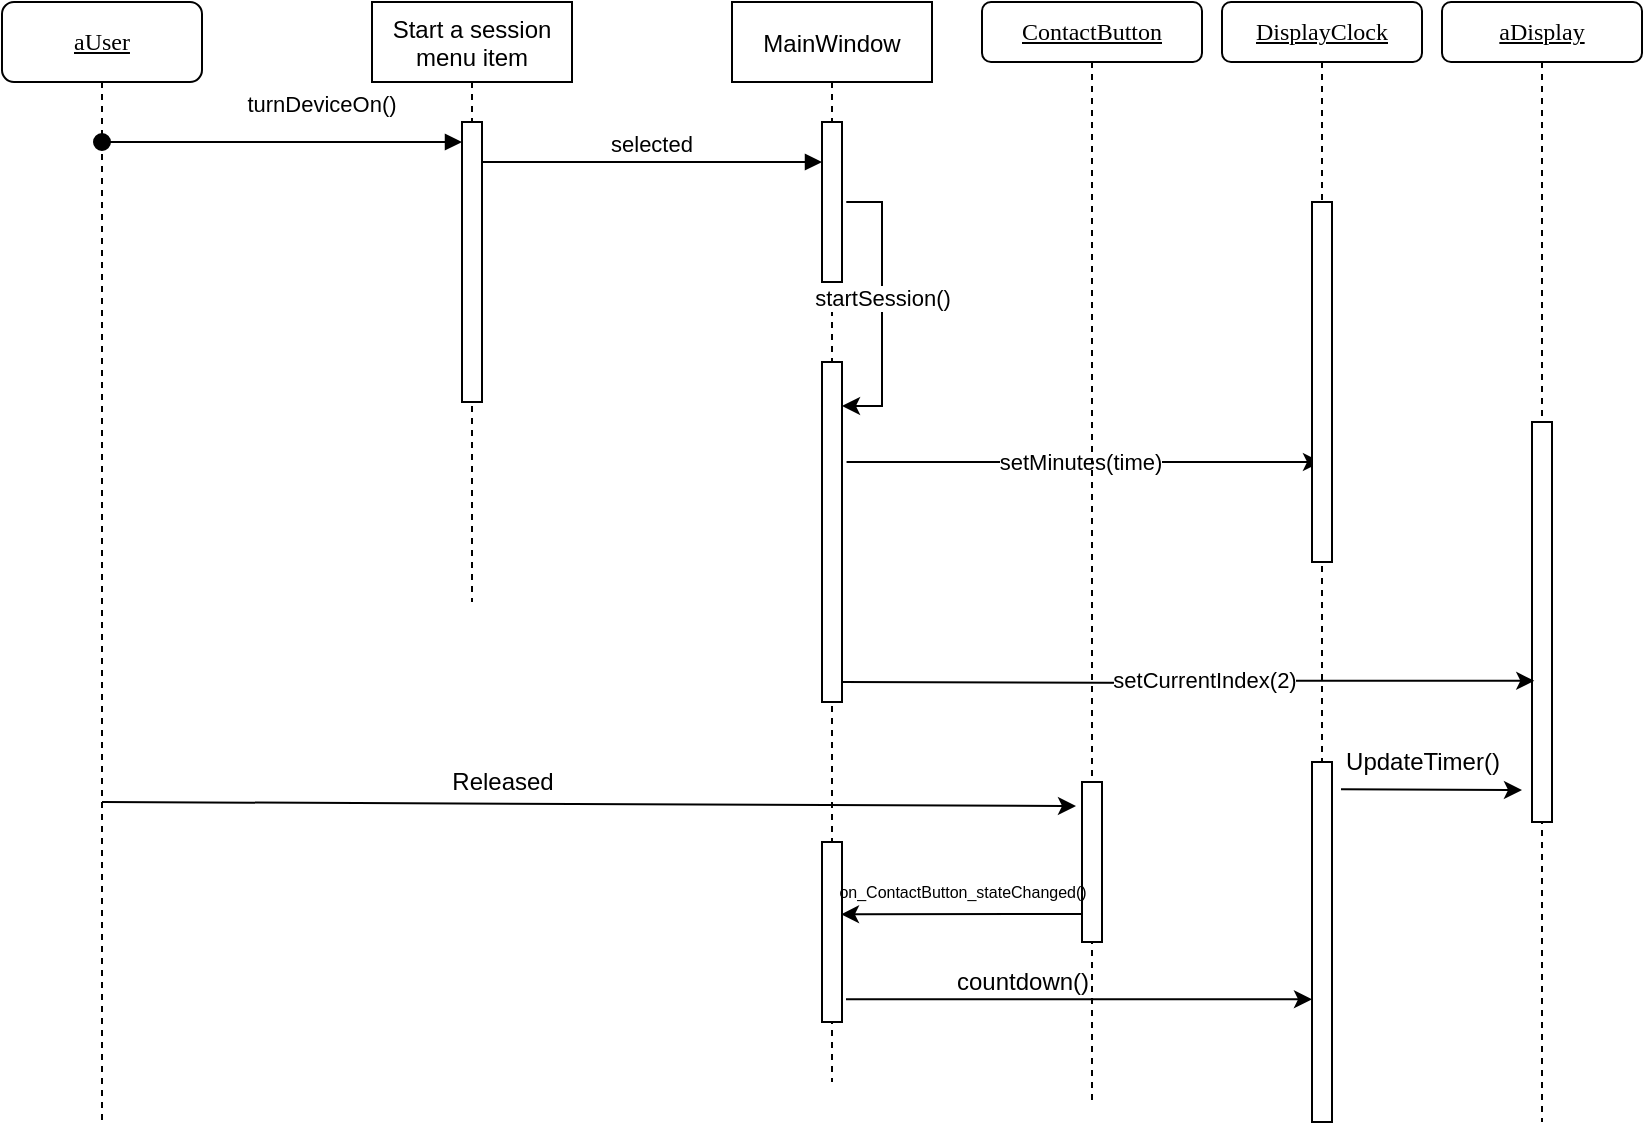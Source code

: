 <mxfile version="15.8.7"><diagram id="kgpKYQtTHZ0yAKxKKP6v" name="Page-1"><mxGraphModel dx="1192" dy="1782" grid="1" gridSize="10" guides="1" tooltips="1" connect="1" arrows="1" fold="1" page="1" pageScale="1" pageWidth="850" pageHeight="1100" math="0" shadow="0"><root><mxCell id="0"/><mxCell id="1" parent="0"/><mxCell id="3nuBFxr9cyL0pnOWT2aG-1" value="Start a session&#10;menu item" style="shape=umlLifeline;perimeter=lifelinePerimeter;container=1;collapsible=0;recursiveResize=0;rounded=0;shadow=0;strokeWidth=1;" parent="1" vertex="1"><mxGeometry x="215" y="-1050" width="100" height="300" as="geometry"/></mxCell><mxCell id="3nuBFxr9cyL0pnOWT2aG-2" value="" style="points=[];perimeter=orthogonalPerimeter;rounded=0;shadow=0;strokeWidth=1;" parent="3nuBFxr9cyL0pnOWT2aG-1" vertex="1"><mxGeometry x="45" y="60" width="10" height="140" as="geometry"/></mxCell><mxCell id="3nuBFxr9cyL0pnOWT2aG-5" value="MainWindow" style="shape=umlLifeline;perimeter=lifelinePerimeter;container=1;collapsible=0;recursiveResize=0;rounded=0;shadow=0;strokeWidth=1;" parent="1" vertex="1"><mxGeometry x="395" y="-1050" width="100" height="540" as="geometry"/></mxCell><mxCell id="30b9JYWFd-3aJWwnfedG-12" value="" style="points=[];perimeter=orthogonalPerimeter;rounded=0;shadow=0;strokeWidth=1;" vertex="1" parent="3nuBFxr9cyL0pnOWT2aG-5"><mxGeometry x="45" y="60" width="10" height="80" as="geometry"/></mxCell><mxCell id="30b9JYWFd-3aJWwnfedG-16" value="" style="points=[];perimeter=orthogonalPerimeter;rounded=0;shadow=0;strokeWidth=1;" vertex="1" parent="3nuBFxr9cyL0pnOWT2aG-5"><mxGeometry x="45" y="180" width="10" height="170" as="geometry"/></mxCell><mxCell id="30b9JYWFd-3aJWwnfedG-10" value="startSession()" style="edgeStyle=orthogonalEdgeStyle;rounded=0;orthogonalLoop=1;jettySize=auto;html=1;exitX=1.214;exitY=0.5;exitDx=0;exitDy=0;exitPerimeter=0;" edge="1" parent="3nuBFxr9cyL0pnOWT2aG-5" source="30b9JYWFd-3aJWwnfedG-12" target="30b9JYWFd-3aJWwnfedG-16"><mxGeometry x="-0.054" relative="1" as="geometry"><mxPoint x="65.0" y="100" as="sourcePoint"/><mxPoint x="179.5" y="100" as="targetPoint"/><Array as="points"><mxPoint x="75" y="100"/><mxPoint x="75" y="202"/></Array><mxPoint as="offset"/></mxGeometry></mxCell><mxCell id="30b9JYWFd-3aJWwnfedG-18" value="setMinutes(time)" style="edgeStyle=orthogonalEdgeStyle;rounded=0;orthogonalLoop=1;jettySize=auto;html=1;exitX=1.214;exitY=0.5;exitDx=0;exitDy=0;exitPerimeter=0;" edge="1" parent="3nuBFxr9cyL0pnOWT2aG-5" target="30b9JYWFd-3aJWwnfedG-23"><mxGeometry x="-0.015" relative="1" as="geometry"><mxPoint x="57.28" y="230" as="sourcePoint"/><mxPoint x="55.0" y="331.68" as="targetPoint"/><Array as="points"><mxPoint x="135" y="230"/><mxPoint x="135" y="230"/></Array><mxPoint as="offset"/></mxGeometry></mxCell><mxCell id="30b9JYWFd-3aJWwnfedG-30" value="" style="points=[];perimeter=orthogonalPerimeter;rounded=0;shadow=0;strokeWidth=1;" vertex="1" parent="3nuBFxr9cyL0pnOWT2aG-5"><mxGeometry x="45" y="420" width="10" height="90" as="geometry"/></mxCell><mxCell id="3nuBFxr9cyL0pnOWT2aG-8" value="selected" style="verticalAlign=bottom;endArrow=block;entryX=0;entryY=0;shadow=0;strokeWidth=1;" parent="1" source="3nuBFxr9cyL0pnOWT2aG-2" edge="1"><mxGeometry relative="1" as="geometry"><mxPoint x="370" y="-970" as="sourcePoint"/><mxPoint x="440" y="-970.0" as="targetPoint"/></mxGeometry></mxCell><mxCell id="30b9JYWFd-3aJWwnfedG-1" value="&lt;u&gt;aUser&lt;/u&gt;" style="shape=umlLifeline;perimeter=lifelinePerimeter;whiteSpace=wrap;html=1;container=1;collapsible=0;recursiveResize=0;outlineConnect=0;rounded=1;shadow=0;comic=0;labelBackgroundColor=none;strokeWidth=1;fontFamily=Verdana;fontSize=12;align=center;" vertex="1" parent="1"><mxGeometry x="30" y="-1050" width="100" height="560" as="geometry"/></mxCell><mxCell id="30b9JYWFd-3aJWwnfedG-21" value="" style="endArrow=classic;html=1;rounded=0;entryX=-0.3;entryY=0.15;entryDx=0;entryDy=0;entryPerimeter=0;" edge="1" parent="30b9JYWFd-3aJWwnfedG-1" target="30b9JYWFd-3aJWwnfedG-29"><mxGeometry width="50" height="50" relative="1" as="geometry"><mxPoint x="50" y="400" as="sourcePoint"/><mxPoint x="545" y="400" as="targetPoint"/></mxGeometry></mxCell><mxCell id="3nuBFxr9cyL0pnOWT2aG-3" value="turnDeviceOn()" style="verticalAlign=bottom;startArrow=oval;endArrow=block;startSize=8;shadow=0;strokeWidth=1;" parent="1" target="3nuBFxr9cyL0pnOWT2aG-2" edge="1" source="30b9JYWFd-3aJWwnfedG-1"><mxGeometry x="0.223" y="10" relative="1" as="geometry"><mxPoint x="200" y="-980" as="sourcePoint"/><Array as="points"><mxPoint x="230" y="-980"/></Array><mxPoint as="offset"/></mxGeometry></mxCell><mxCell id="30b9JYWFd-3aJWwnfedG-14" value="&lt;u&gt;aDisplay&lt;/u&gt;" style="shape=umlLifeline;perimeter=lifelinePerimeter;whiteSpace=wrap;html=1;container=1;collapsible=0;recursiveResize=0;outlineConnect=0;rounded=1;shadow=0;comic=0;labelBackgroundColor=none;strokeWidth=1;fontFamily=Verdana;fontSize=12;align=center;size=30;" vertex="1" parent="1"><mxGeometry x="750" y="-1050" width="100" height="560" as="geometry"/></mxCell><mxCell id="30b9JYWFd-3aJWwnfedG-20" value="" style="points=[];perimeter=orthogonalPerimeter;rounded=0;shadow=0;strokeWidth=1;" vertex="1" parent="30b9JYWFd-3aJWwnfedG-14"><mxGeometry x="45" y="210" width="10" height="200" as="geometry"/></mxCell><mxCell id="30b9JYWFd-3aJWwnfedG-19" value="setCurrentIndex(2)" style="edgeStyle=orthogonalEdgeStyle;rounded=0;orthogonalLoop=1;jettySize=auto;html=1;entryX=0.114;entryY=0.647;entryDx=0;entryDy=0;entryPerimeter=0;" edge="1" parent="1" target="30b9JYWFd-3aJWwnfedG-20"><mxGeometry x="0.048" relative="1" as="geometry"><mxPoint x="450.0" y="-710" as="sourcePoint"/><mxPoint x="550" y="-710" as="targetPoint"/><Array as="points"/><mxPoint as="offset"/></mxGeometry></mxCell><mxCell id="30b9JYWFd-3aJWwnfedG-23" value="&lt;u&gt;DisplayClock&lt;/u&gt;" style="shape=umlLifeline;perimeter=lifelinePerimeter;whiteSpace=wrap;html=1;container=1;collapsible=0;recursiveResize=0;outlineConnect=0;rounded=1;shadow=0;comic=0;labelBackgroundColor=none;strokeWidth=1;fontFamily=Verdana;fontSize=12;align=center;size=30;" vertex="1" parent="1"><mxGeometry x="640" y="-1050" width="100" height="560" as="geometry"/></mxCell><mxCell id="30b9JYWFd-3aJWwnfedG-24" value="" style="points=[];perimeter=orthogonalPerimeter;rounded=0;shadow=0;strokeWidth=1;" vertex="1" parent="30b9JYWFd-3aJWwnfedG-23"><mxGeometry x="45" y="100" width="10" height="180" as="geometry"/></mxCell><mxCell id="30b9JYWFd-3aJWwnfedG-35" value="" style="points=[];perimeter=orthogonalPerimeter;rounded=0;shadow=0;strokeWidth=1;" vertex="1" parent="30b9JYWFd-3aJWwnfedG-23"><mxGeometry x="45" y="380" width="10" height="180" as="geometry"/></mxCell><mxCell id="30b9JYWFd-3aJWwnfedG-28" value="&lt;u&gt;ContactButton&lt;/u&gt;" style="shape=umlLifeline;perimeter=lifelinePerimeter;whiteSpace=wrap;html=1;container=1;collapsible=0;recursiveResize=0;outlineConnect=0;rounded=1;shadow=0;comic=0;labelBackgroundColor=none;strokeWidth=1;fontFamily=Verdana;fontSize=12;align=center;size=30;" vertex="1" parent="1"><mxGeometry x="520" y="-1050" width="110" height="550" as="geometry"/></mxCell><mxCell id="30b9JYWFd-3aJWwnfedG-29" value="" style="points=[];perimeter=orthogonalPerimeter;rounded=0;shadow=0;strokeWidth=1;" vertex="1" parent="30b9JYWFd-3aJWwnfedG-28"><mxGeometry x="50" y="390" width="10" height="80" as="geometry"/></mxCell><mxCell id="30b9JYWFd-3aJWwnfedG-22" value="on_ContactButton_stateChanged()" style="text;html=1;align=center;verticalAlign=middle;resizable=0;points=[];autosize=1;strokeColor=none;fillColor=none;fontSize=8;" vertex="1" parent="30b9JYWFd-3aJWwnfedG-28"><mxGeometry x="-80" y="440" width="140" height="10" as="geometry"/></mxCell><mxCell id="30b9JYWFd-3aJWwnfedG-31" value="" style="endArrow=classic;html=1;rounded=0;entryX=0.95;entryY=0.402;entryDx=0;entryDy=0;entryPerimeter=0;" edge="1" parent="1" target="30b9JYWFd-3aJWwnfedG-30"><mxGeometry width="50" height="50" relative="1" as="geometry"><mxPoint x="570" y="-594" as="sourcePoint"/><mxPoint x="580.33" y="-642.14" as="targetPoint"/><Array as="points"/></mxGeometry></mxCell><mxCell id="30b9JYWFd-3aJWwnfedG-34" value="&lt;span style=&quot;font-size: 12.0px&quot;&gt;Released&lt;/span&gt;" style="text;html=1;align=center;verticalAlign=middle;resizable=0;points=[];autosize=1;strokeColor=none;fillColor=none;fontSize=8;" vertex="1" parent="1"><mxGeometry x="250" y="-670" width="60" height="20" as="geometry"/></mxCell><mxCell id="30b9JYWFd-3aJWwnfedG-37" value="" style="endArrow=classic;html=1;rounded=0;fontSize=12;exitX=1.2;exitY=0.874;exitDx=0;exitDy=0;exitPerimeter=0;" edge="1" parent="1" source="30b9JYWFd-3aJWwnfedG-30" target="30b9JYWFd-3aJWwnfedG-35"><mxGeometry width="50" height="50" relative="1" as="geometry"><mxPoint x="560" y="-700" as="sourcePoint"/><mxPoint x="610" y="-750" as="targetPoint"/></mxGeometry></mxCell><mxCell id="30b9JYWFd-3aJWwnfedG-38" value="countdown()" style="text;html=1;align=center;verticalAlign=middle;resizable=0;points=[];autosize=1;strokeColor=none;fillColor=none;fontSize=12;" vertex="1" parent="1"><mxGeometry x="500" y="-570" width="80" height="20" as="geometry"/></mxCell><mxCell id="30b9JYWFd-3aJWwnfedG-39" value="" style="endArrow=classic;html=1;rounded=0;fontSize=12;exitX=1.45;exitY=0.076;exitDx=0;exitDy=0;exitPerimeter=0;" edge="1" parent="1" source="30b9JYWFd-3aJWwnfedG-35"><mxGeometry width="50" height="50" relative="1" as="geometry"><mxPoint x="710" y="-620" as="sourcePoint"/><mxPoint x="790" y="-656" as="targetPoint"/></mxGeometry></mxCell><mxCell id="30b9JYWFd-3aJWwnfedG-40" value="UpdateTimer()" style="text;html=1;align=center;verticalAlign=middle;resizable=0;points=[];autosize=1;strokeColor=none;fillColor=none;fontSize=12;" vertex="1" parent="1"><mxGeometry x="695" y="-680" width="90" height="20" as="geometry"/></mxCell></root></mxGraphModel></diagram></mxfile>